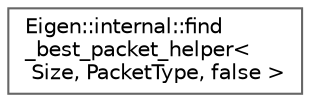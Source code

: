 digraph "Graphical Class Hierarchy"
{
 // LATEX_PDF_SIZE
  bgcolor="transparent";
  edge [fontname=Helvetica,fontsize=10,labelfontname=Helvetica,labelfontsize=10];
  node [fontname=Helvetica,fontsize=10,shape=box,height=0.2,width=0.4];
  rankdir="LR";
  Node0 [id="Node000000",label="Eigen::internal::find\l_best_packet_helper\<\l Size, PacketType, false \>",height=0.2,width=0.4,color="grey40", fillcolor="white", style="filled",URL="$structEigen_1_1internal_1_1find__best__packet__helper_3_01Size_00_01PacketType_00_01false_01_4.html",tooltip=" "];
}
